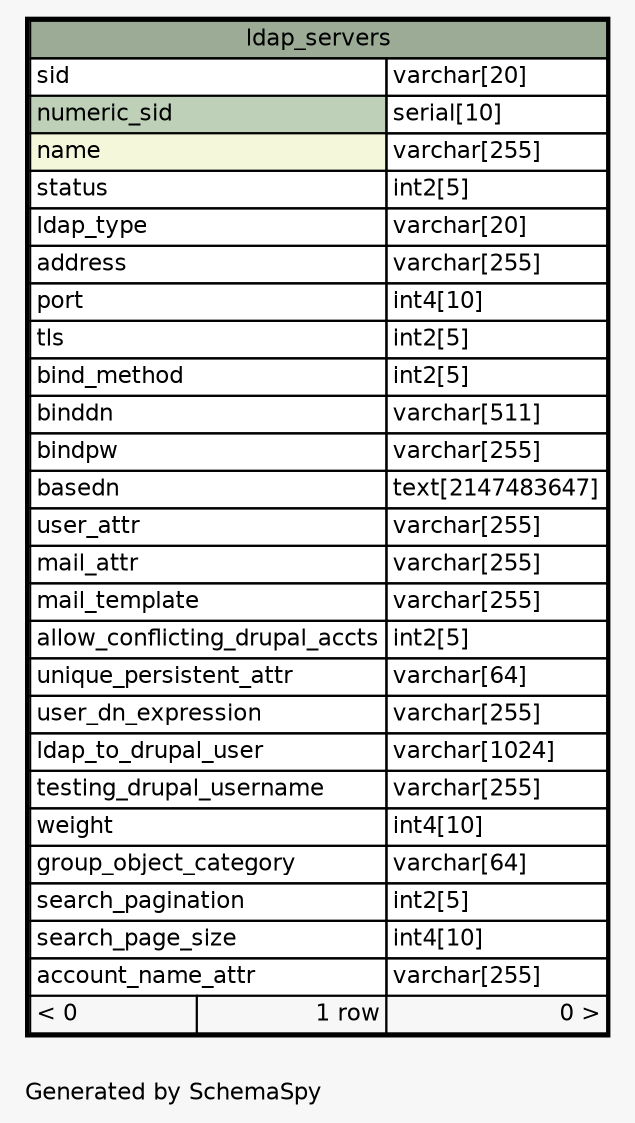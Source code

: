 // dot 2.30.1 on Mac OS X 10.8.3
// SchemaSpy rev 590
digraph "oneDegreeRelationshipsDiagram" {
  graph [
    rankdir="RL"
    bgcolor="#f7f7f7"
    label="\nGenerated by SchemaSpy"
    labeljust="l"
    nodesep="0.18"
    ranksep="0.46"
    fontname="Helvetica"
    fontsize="11"
  ];
  node [
    fontname="Helvetica"
    fontsize="11"
    shape="plaintext"
  ];
  edge [
    arrowsize="0.8"
  ];
  "ldap_servers" [
    label=<
    <TABLE BORDER="2" CELLBORDER="1" CELLSPACING="0" BGCOLOR="#ffffff">
      <TR><TD COLSPAN="3" BGCOLOR="#9bab96" ALIGN="CENTER">ldap_servers</TD></TR>
      <TR><TD PORT="sid" COLSPAN="2" ALIGN="LEFT">sid</TD><TD PORT="sid.type" ALIGN="LEFT">varchar[20]</TD></TR>
      <TR><TD PORT="numeric_sid" COLSPAN="2" BGCOLOR="#bed1b8" ALIGN="LEFT">numeric_sid</TD><TD PORT="numeric_sid.type" ALIGN="LEFT">serial[10]</TD></TR>
      <TR><TD PORT="name" COLSPAN="2" BGCOLOR="#f4f7da" ALIGN="LEFT">name</TD><TD PORT="name.type" ALIGN="LEFT">varchar[255]</TD></TR>
      <TR><TD PORT="status" COLSPAN="2" ALIGN="LEFT">status</TD><TD PORT="status.type" ALIGN="LEFT">int2[5]</TD></TR>
      <TR><TD PORT="ldap_type" COLSPAN="2" ALIGN="LEFT">ldap_type</TD><TD PORT="ldap_type.type" ALIGN="LEFT">varchar[20]</TD></TR>
      <TR><TD PORT="address" COLSPAN="2" ALIGN="LEFT">address</TD><TD PORT="address.type" ALIGN="LEFT">varchar[255]</TD></TR>
      <TR><TD PORT="port" COLSPAN="2" ALIGN="LEFT">port</TD><TD PORT="port.type" ALIGN="LEFT">int4[10]</TD></TR>
      <TR><TD PORT="tls" COLSPAN="2" ALIGN="LEFT">tls</TD><TD PORT="tls.type" ALIGN="LEFT">int2[5]</TD></TR>
      <TR><TD PORT="bind_method" COLSPAN="2" ALIGN="LEFT">bind_method</TD><TD PORT="bind_method.type" ALIGN="LEFT">int2[5]</TD></TR>
      <TR><TD PORT="binddn" COLSPAN="2" ALIGN="LEFT">binddn</TD><TD PORT="binddn.type" ALIGN="LEFT">varchar[511]</TD></TR>
      <TR><TD PORT="bindpw" COLSPAN="2" ALIGN="LEFT">bindpw</TD><TD PORT="bindpw.type" ALIGN="LEFT">varchar[255]</TD></TR>
      <TR><TD PORT="basedn" COLSPAN="2" ALIGN="LEFT">basedn</TD><TD PORT="basedn.type" ALIGN="LEFT">text[2147483647]</TD></TR>
      <TR><TD PORT="user_attr" COLSPAN="2" ALIGN="LEFT">user_attr</TD><TD PORT="user_attr.type" ALIGN="LEFT">varchar[255]</TD></TR>
      <TR><TD PORT="mail_attr" COLSPAN="2" ALIGN="LEFT">mail_attr</TD><TD PORT="mail_attr.type" ALIGN="LEFT">varchar[255]</TD></TR>
      <TR><TD PORT="mail_template" COLSPAN="2" ALIGN="LEFT">mail_template</TD><TD PORT="mail_template.type" ALIGN="LEFT">varchar[255]</TD></TR>
      <TR><TD PORT="allow_conflicting_drupal_accts" COLSPAN="2" ALIGN="LEFT">allow_conflicting_drupal_accts</TD><TD PORT="allow_conflicting_drupal_accts.type" ALIGN="LEFT">int2[5]</TD></TR>
      <TR><TD PORT="unique_persistent_attr" COLSPAN="2" ALIGN="LEFT">unique_persistent_attr</TD><TD PORT="unique_persistent_attr.type" ALIGN="LEFT">varchar[64]</TD></TR>
      <TR><TD PORT="user_dn_expression" COLSPAN="2" ALIGN="LEFT">user_dn_expression</TD><TD PORT="user_dn_expression.type" ALIGN="LEFT">varchar[255]</TD></TR>
      <TR><TD PORT="ldap_to_drupal_user" COLSPAN="2" ALIGN="LEFT">ldap_to_drupal_user</TD><TD PORT="ldap_to_drupal_user.type" ALIGN="LEFT">varchar[1024]</TD></TR>
      <TR><TD PORT="testing_drupal_username" COLSPAN="2" ALIGN="LEFT">testing_drupal_username</TD><TD PORT="testing_drupal_username.type" ALIGN="LEFT">varchar[255]</TD></TR>
      <TR><TD PORT="weight" COLSPAN="2" ALIGN="LEFT">weight</TD><TD PORT="weight.type" ALIGN="LEFT">int4[10]</TD></TR>
      <TR><TD PORT="group_object_category" COLSPAN="2" ALIGN="LEFT">group_object_category</TD><TD PORT="group_object_category.type" ALIGN="LEFT">varchar[64]</TD></TR>
      <TR><TD PORT="search_pagination" COLSPAN="2" ALIGN="LEFT">search_pagination</TD><TD PORT="search_pagination.type" ALIGN="LEFT">int2[5]</TD></TR>
      <TR><TD PORT="search_page_size" COLSPAN="2" ALIGN="LEFT">search_page_size</TD><TD PORT="search_page_size.type" ALIGN="LEFT">int4[10]</TD></TR>
      <TR><TD PORT="account_name_attr" COLSPAN="2" ALIGN="LEFT">account_name_attr</TD><TD PORT="account_name_attr.type" ALIGN="LEFT">varchar[255]</TD></TR>
      <TR><TD ALIGN="LEFT" BGCOLOR="#f7f7f7">&lt; 0</TD><TD ALIGN="RIGHT" BGCOLOR="#f7f7f7">1 row</TD><TD ALIGN="RIGHT" BGCOLOR="#f7f7f7">0 &gt;</TD></TR>
    </TABLE>>
    URL="ldap_servers.html"
    tooltip="ldap_servers"
  ];
}

